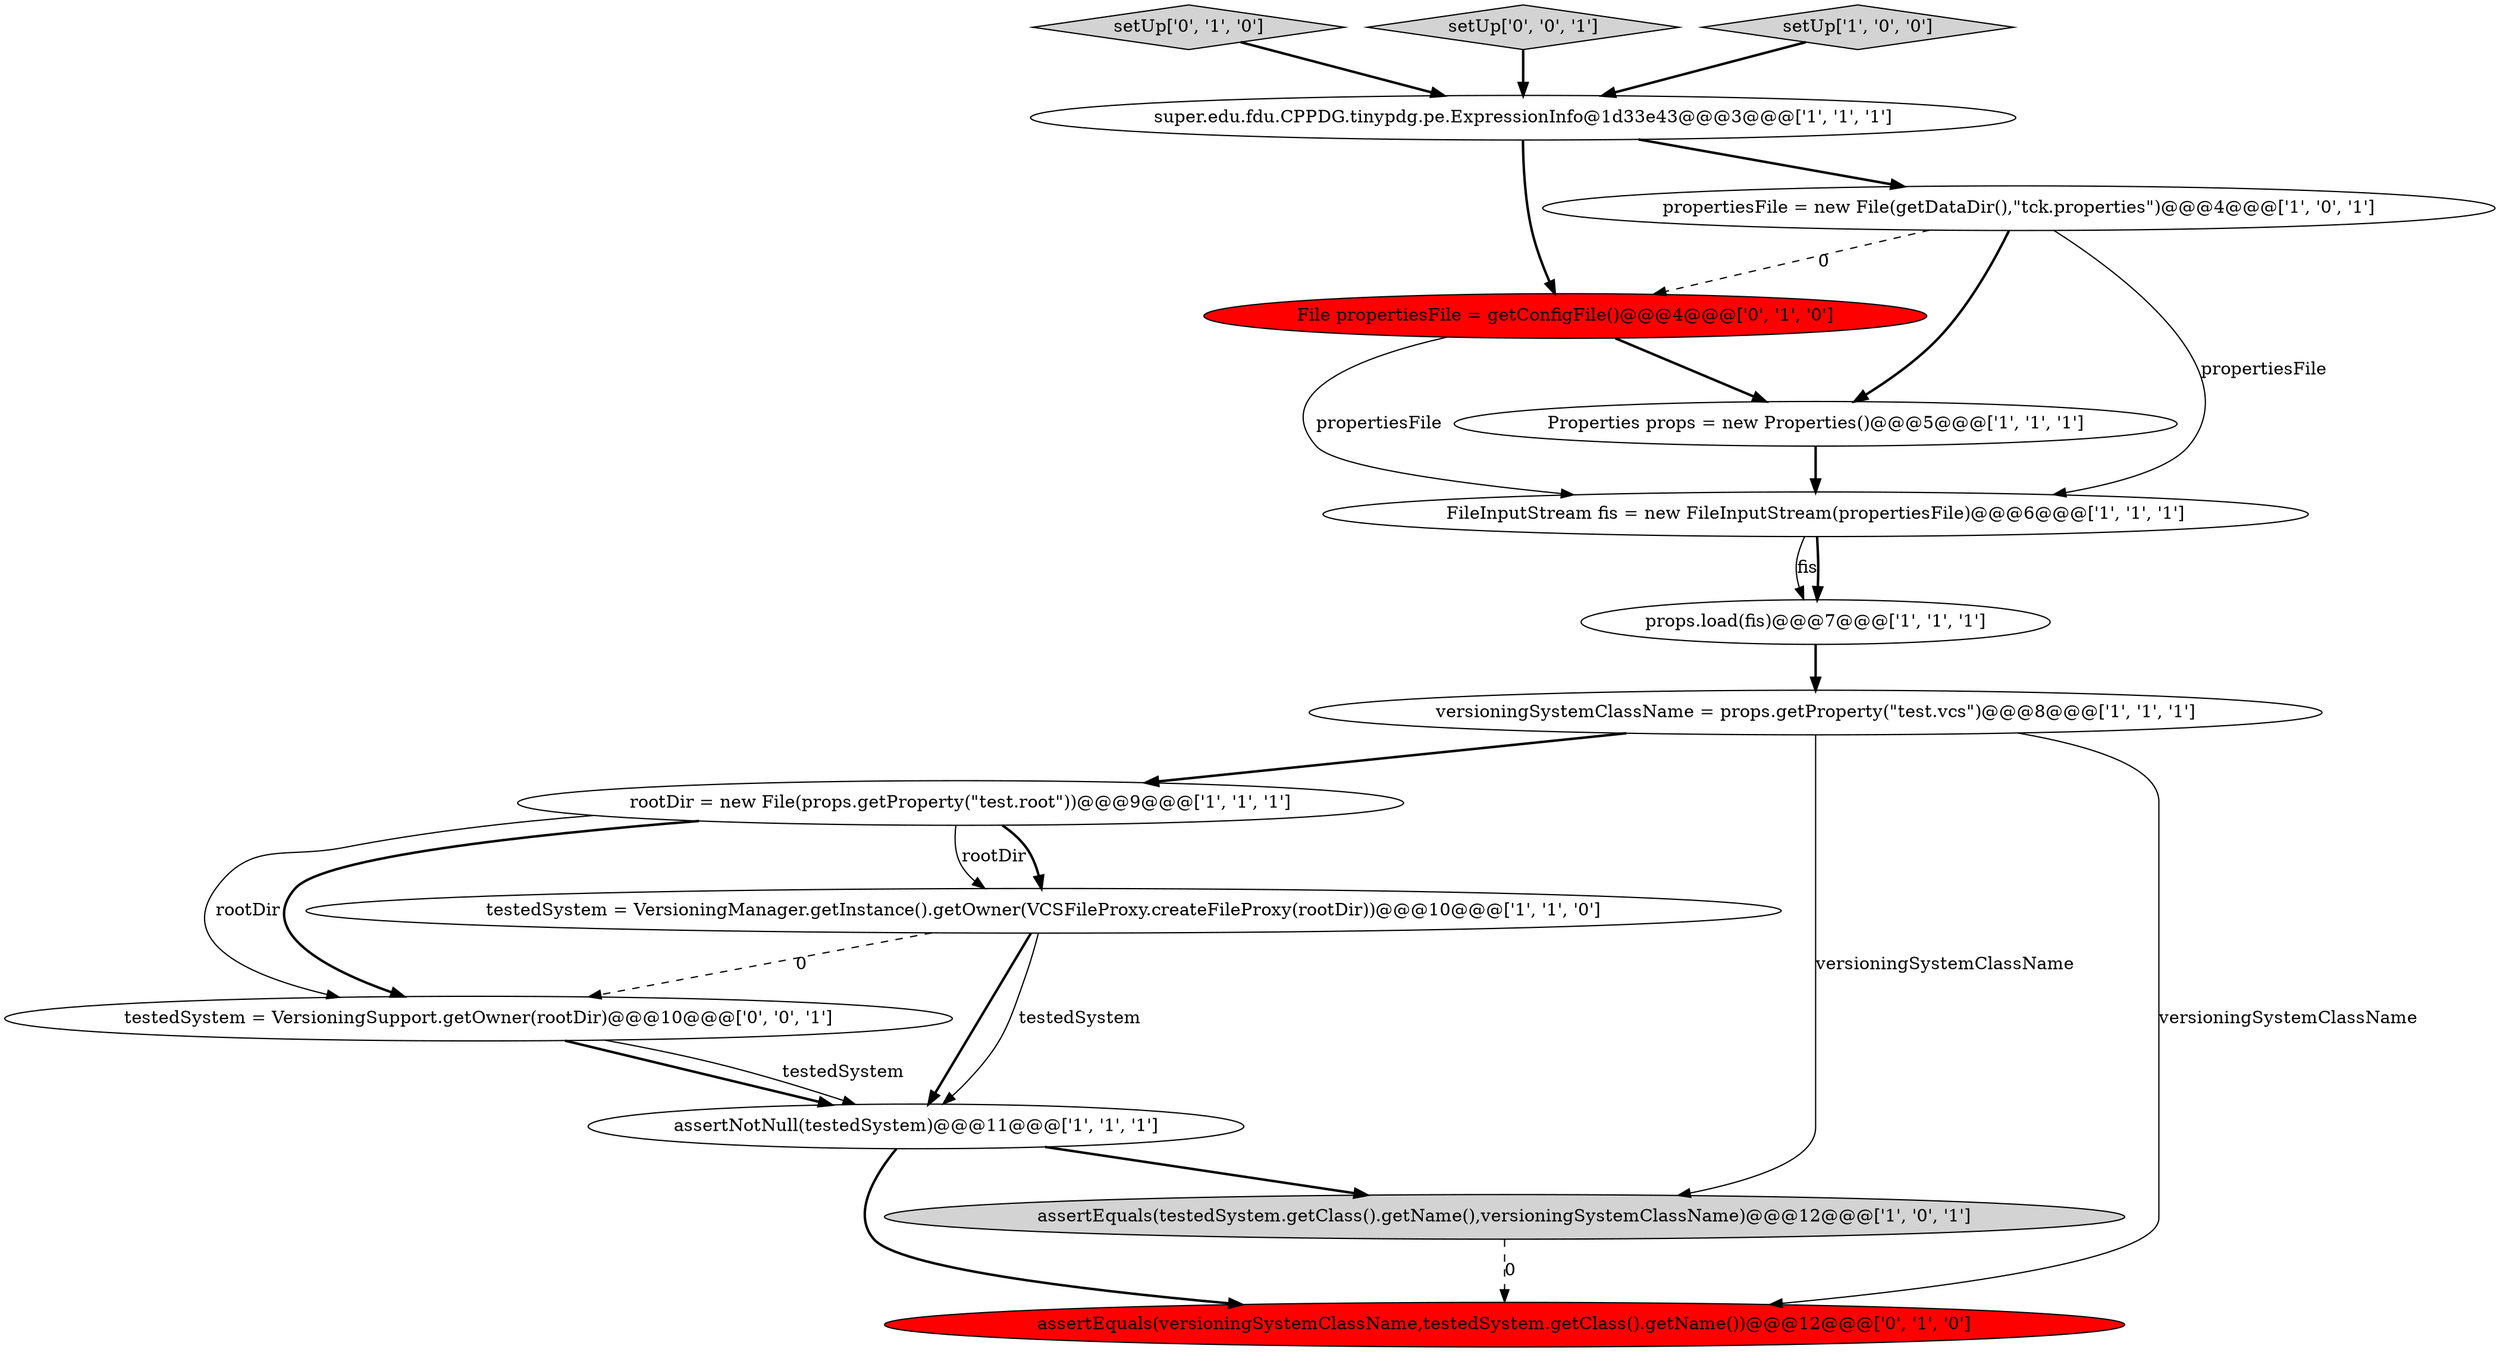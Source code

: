 digraph {
0 [style = filled, label = "assertNotNull(testedSystem)@@@11@@@['1', '1', '1']", fillcolor = white, shape = ellipse image = "AAA0AAABBB1BBB"];
12 [style = filled, label = "assertEquals(versioningSystemClassName,testedSystem.getClass().getName())@@@12@@@['0', '1', '0']", fillcolor = red, shape = ellipse image = "AAA1AAABBB2BBB"];
13 [style = filled, label = "setUp['0', '1', '0']", fillcolor = lightgray, shape = diamond image = "AAA0AAABBB2BBB"];
5 [style = filled, label = "super.edu.fdu.CPPDG.tinypdg.pe.ExpressionInfo@1d33e43@@@3@@@['1', '1', '1']", fillcolor = white, shape = ellipse image = "AAA0AAABBB1BBB"];
11 [style = filled, label = "File propertiesFile = getConfigFile()@@@4@@@['0', '1', '0']", fillcolor = red, shape = ellipse image = "AAA1AAABBB2BBB"];
8 [style = filled, label = "testedSystem = VersioningManager.getInstance().getOwner(VCSFileProxy.createFileProxy(rootDir))@@@10@@@['1', '1', '0']", fillcolor = white, shape = ellipse image = "AAA0AAABBB1BBB"];
6 [style = filled, label = "FileInputStream fis = new FileInputStream(propertiesFile)@@@6@@@['1', '1', '1']", fillcolor = white, shape = ellipse image = "AAA0AAABBB1BBB"];
1 [style = filled, label = "props.load(fis)@@@7@@@['1', '1', '1']", fillcolor = white, shape = ellipse image = "AAA0AAABBB1BBB"];
3 [style = filled, label = "rootDir = new File(props.getProperty(\"test.root\"))@@@9@@@['1', '1', '1']", fillcolor = white, shape = ellipse image = "AAA0AAABBB1BBB"];
15 [style = filled, label = "testedSystem = VersioningSupport.getOwner(rootDir)@@@10@@@['0', '0', '1']", fillcolor = white, shape = ellipse image = "AAA0AAABBB3BBB"];
9 [style = filled, label = "propertiesFile = new File(getDataDir(),\"tck.properties\")@@@4@@@['1', '0', '1']", fillcolor = white, shape = ellipse image = "AAA0AAABBB1BBB"];
4 [style = filled, label = "Properties props = new Properties()@@@5@@@['1', '1', '1']", fillcolor = white, shape = ellipse image = "AAA0AAABBB1BBB"];
14 [style = filled, label = "setUp['0', '0', '1']", fillcolor = lightgray, shape = diamond image = "AAA0AAABBB3BBB"];
10 [style = filled, label = "setUp['1', '0', '0']", fillcolor = lightgray, shape = diamond image = "AAA0AAABBB1BBB"];
2 [style = filled, label = "versioningSystemClassName = props.getProperty(\"test.vcs\")@@@8@@@['1', '1', '1']", fillcolor = white, shape = ellipse image = "AAA0AAABBB1BBB"];
7 [style = filled, label = "assertEquals(testedSystem.getClass().getName(),versioningSystemClassName)@@@12@@@['1', '0', '1']", fillcolor = lightgray, shape = ellipse image = "AAA0AAABBB1BBB"];
2->12 [style = solid, label="versioningSystemClassName"];
3->8 [style = solid, label="rootDir"];
5->9 [style = bold, label=""];
4->6 [style = bold, label=""];
0->12 [style = bold, label=""];
9->4 [style = bold, label=""];
2->3 [style = bold, label=""];
11->4 [style = bold, label=""];
6->1 [style = solid, label="fis"];
8->15 [style = dashed, label="0"];
3->15 [style = bold, label=""];
0->7 [style = bold, label=""];
3->15 [style = solid, label="rootDir"];
8->0 [style = bold, label=""];
6->1 [style = bold, label=""];
10->5 [style = bold, label=""];
2->7 [style = solid, label="versioningSystemClassName"];
3->8 [style = bold, label=""];
15->0 [style = bold, label=""];
13->5 [style = bold, label=""];
7->12 [style = dashed, label="0"];
9->11 [style = dashed, label="0"];
8->0 [style = solid, label="testedSystem"];
1->2 [style = bold, label=""];
5->11 [style = bold, label=""];
15->0 [style = solid, label="testedSystem"];
11->6 [style = solid, label="propertiesFile"];
14->5 [style = bold, label=""];
9->6 [style = solid, label="propertiesFile"];
}
